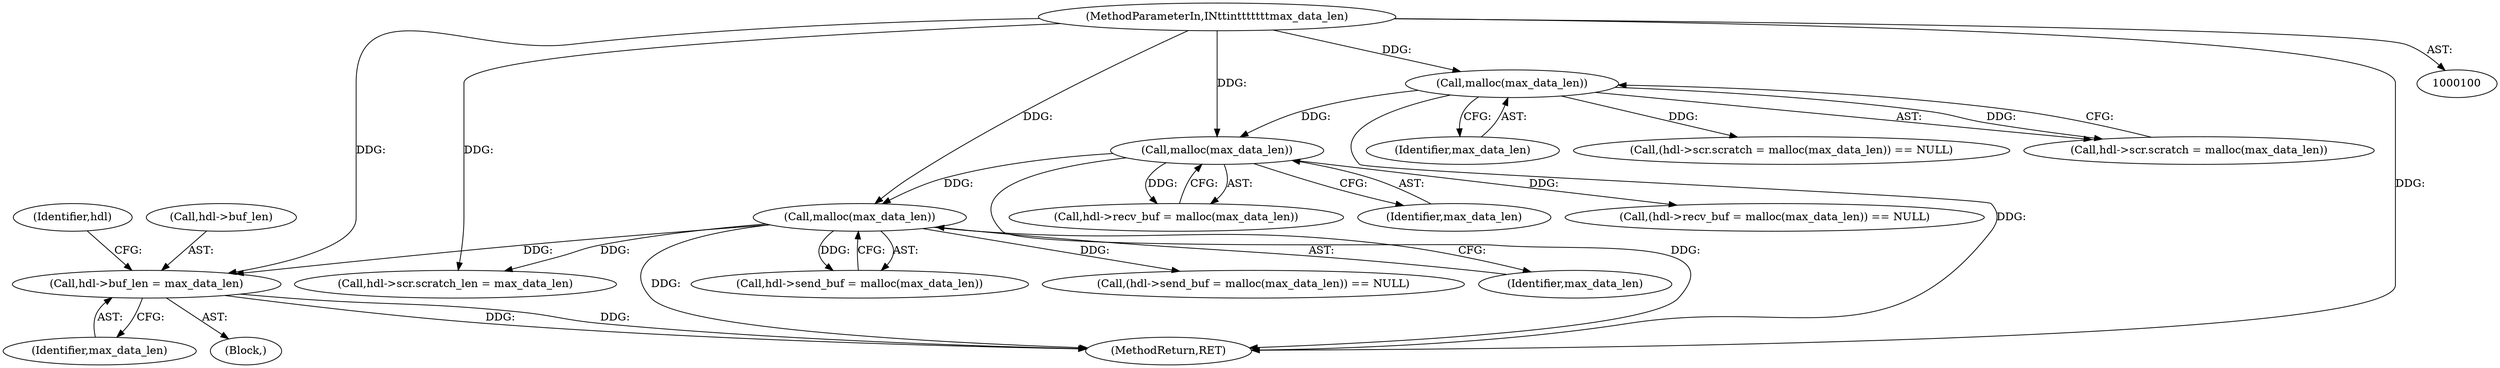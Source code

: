 digraph "0_opa-ff_c5759e7b76f5bf844be6c6641cc1b356bbc83869_1@pointer" {
"1000220" [label="(Call,hdl->buf_len = max_data_len)"];
"1000104" [label="(MethodParameterIn,IN\t\tint\t\t\t\t\t\tmax_data_len)"];
"1000198" [label="(Call,malloc(max_data_len))"];
"1000184" [label="(Call,malloc(max_data_len))"];
"1000170" [label="(Call,malloc(max_data_len))"];
"1000199" [label="(Identifier,max_data_len)"];
"1000170" [label="(Call,malloc(max_data_len))"];
"1000220" [label="(Call,hdl->buf_len = max_data_len)"];
"1000227" [label="(Identifier,hdl)"];
"1000163" [label="(Call,(hdl->scr.scratch = malloc(max_data_len)) == NULL)"];
"1000224" [label="(Identifier,max_data_len)"];
"1000184" [label="(Call,malloc(max_data_len))"];
"1000194" [label="(Call,hdl->send_buf = malloc(max_data_len))"];
"1000294" [label="(MethodReturn,RET)"];
"1000213" [label="(Call,hdl->scr.scratch_len = max_data_len)"];
"1000179" [label="(Call,(hdl->recv_buf = malloc(max_data_len)) == NULL)"];
"1000164" [label="(Call,hdl->scr.scratch = malloc(max_data_len))"];
"1000193" [label="(Call,(hdl->send_buf = malloc(max_data_len)) == NULL)"];
"1000105" [label="(Block,)"];
"1000221" [label="(Call,hdl->buf_len)"];
"1000104" [label="(MethodParameterIn,IN\t\tint\t\t\t\t\t\tmax_data_len)"];
"1000180" [label="(Call,hdl->recv_buf = malloc(max_data_len))"];
"1000185" [label="(Identifier,max_data_len)"];
"1000198" [label="(Call,malloc(max_data_len))"];
"1000171" [label="(Identifier,max_data_len)"];
"1000220" -> "1000105"  [label="AST: "];
"1000220" -> "1000224"  [label="CFG: "];
"1000221" -> "1000220"  [label="AST: "];
"1000224" -> "1000220"  [label="AST: "];
"1000227" -> "1000220"  [label="CFG: "];
"1000220" -> "1000294"  [label="DDG: "];
"1000220" -> "1000294"  [label="DDG: "];
"1000104" -> "1000220"  [label="DDG: "];
"1000198" -> "1000220"  [label="DDG: "];
"1000104" -> "1000100"  [label="AST: "];
"1000104" -> "1000294"  [label="DDG: "];
"1000104" -> "1000170"  [label="DDG: "];
"1000104" -> "1000184"  [label="DDG: "];
"1000104" -> "1000198"  [label="DDG: "];
"1000104" -> "1000213"  [label="DDG: "];
"1000198" -> "1000194"  [label="AST: "];
"1000198" -> "1000199"  [label="CFG: "];
"1000199" -> "1000198"  [label="AST: "];
"1000194" -> "1000198"  [label="CFG: "];
"1000198" -> "1000294"  [label="DDG: "];
"1000198" -> "1000193"  [label="DDG: "];
"1000198" -> "1000194"  [label="DDG: "];
"1000184" -> "1000198"  [label="DDG: "];
"1000198" -> "1000213"  [label="DDG: "];
"1000184" -> "1000180"  [label="AST: "];
"1000184" -> "1000185"  [label="CFG: "];
"1000185" -> "1000184"  [label="AST: "];
"1000180" -> "1000184"  [label="CFG: "];
"1000184" -> "1000294"  [label="DDG: "];
"1000184" -> "1000179"  [label="DDG: "];
"1000184" -> "1000180"  [label="DDG: "];
"1000170" -> "1000184"  [label="DDG: "];
"1000170" -> "1000164"  [label="AST: "];
"1000170" -> "1000171"  [label="CFG: "];
"1000171" -> "1000170"  [label="AST: "];
"1000164" -> "1000170"  [label="CFG: "];
"1000170" -> "1000294"  [label="DDG: "];
"1000170" -> "1000163"  [label="DDG: "];
"1000170" -> "1000164"  [label="DDG: "];
}
